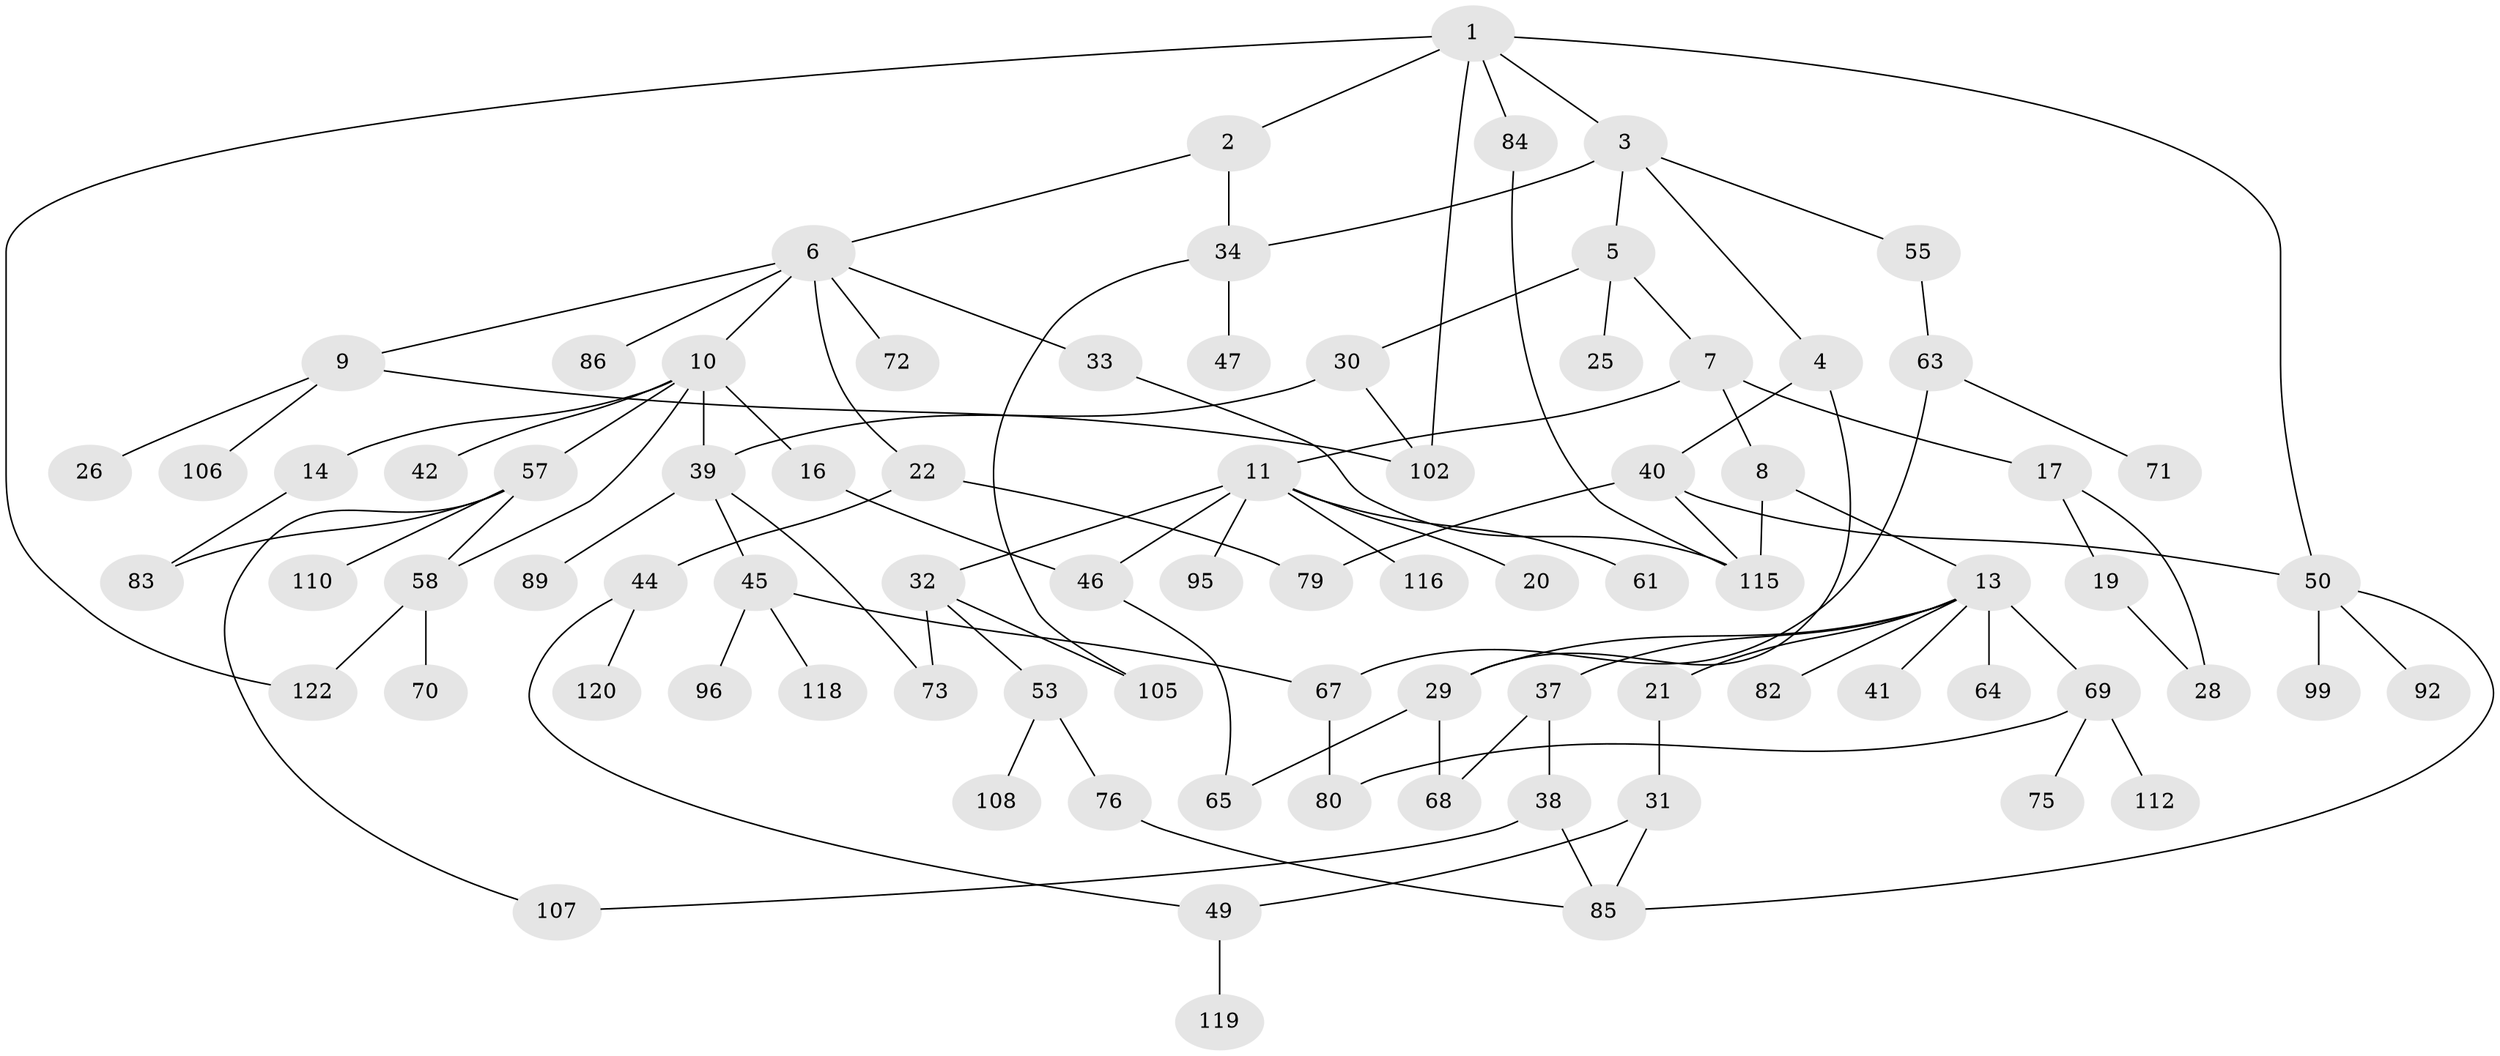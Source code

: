 // original degree distribution, {3: 0.17886178861788618, 5: 0.06504065040650407, 2: 0.2764227642276423, 4: 0.12195121951219512, 7: 0.016260162601626018, 6: 0.016260162601626018, 1: 0.3252032520325203}
// Generated by graph-tools (version 1.1) at 2025/41/03/06/25 10:41:30]
// undirected, 82 vertices, 107 edges
graph export_dot {
graph [start="1"]
  node [color=gray90,style=filled];
  1 [super="+56"];
  2;
  3 [super="+15"];
  4 [super="+35"];
  5 [super="+27"];
  6 [super="+23"];
  7 [super="+48"];
  8;
  9 [super="+43"];
  10 [super="+12"];
  11 [super="+18"];
  13 [super="+24"];
  14 [super="+52"];
  16 [super="+66"];
  17 [super="+98"];
  19;
  20;
  21;
  22;
  25 [super="+81"];
  26 [super="+101"];
  28;
  29;
  30 [super="+111"];
  31 [super="+36"];
  32 [super="+51"];
  33;
  34 [super="+59"];
  37;
  38 [super="+94"];
  39 [super="+88"];
  40 [super="+78"];
  41 [super="+74"];
  42;
  44 [super="+113"];
  45 [super="+77"];
  46 [super="+93"];
  47;
  49;
  50 [super="+60"];
  53 [super="+54"];
  55;
  57 [super="+90"];
  58 [super="+62"];
  61;
  63 [super="+109"];
  64;
  65;
  67 [super="+104"];
  68 [super="+123"];
  69 [super="+100"];
  70 [super="+91"];
  71;
  72 [super="+97"];
  73 [super="+103"];
  75;
  76;
  79;
  80 [super="+87"];
  82;
  83 [super="+117"];
  84 [super="+114"];
  85;
  86;
  89;
  92;
  95;
  96;
  99;
  102 [super="+121"];
  105;
  106;
  107;
  108;
  110;
  112;
  115;
  116;
  118;
  119;
  120;
  122;
  1 -- 2;
  1 -- 3;
  1 -- 50;
  1 -- 84;
  1 -- 102;
  1 -- 122;
  2 -- 6;
  2 -- 34;
  3 -- 4;
  3 -- 5;
  3 -- 34;
  3 -- 55;
  4 -- 40;
  4 -- 29;
  5 -- 7;
  5 -- 25;
  5 -- 30;
  6 -- 9;
  6 -- 10;
  6 -- 22;
  6 -- 72;
  6 -- 33;
  6 -- 86;
  7 -- 8;
  7 -- 11;
  7 -- 17;
  8 -- 13;
  8 -- 115;
  9 -- 26;
  9 -- 106;
  9 -- 102;
  10 -- 14;
  10 -- 16;
  10 -- 39 [weight=2];
  10 -- 58;
  10 -- 57;
  10 -- 42;
  11 -- 20;
  11 -- 32;
  11 -- 46;
  11 -- 116;
  11 -- 61 [weight=2];
  11 -- 95;
  13 -- 21;
  13 -- 37;
  13 -- 41;
  13 -- 69;
  13 -- 64;
  13 -- 82;
  13 -- 29;
  14 -- 83;
  16 -- 46;
  17 -- 19;
  17 -- 28;
  19 -- 28;
  21 -- 31;
  22 -- 44;
  22 -- 79;
  29 -- 65;
  29 -- 68;
  30 -- 39;
  30 -- 102;
  31 -- 49;
  31 -- 85;
  32 -- 53;
  32 -- 73;
  32 -- 105;
  33 -- 115;
  34 -- 47;
  34 -- 105;
  37 -- 38;
  37 -- 68;
  38 -- 85;
  38 -- 107;
  39 -- 45;
  39 -- 89;
  39 -- 73;
  40 -- 50;
  40 -- 115;
  40 -- 79;
  44 -- 120;
  44 -- 49;
  45 -- 118;
  45 -- 96;
  45 -- 67;
  46 -- 65;
  49 -- 119;
  50 -- 85;
  50 -- 92;
  50 -- 99;
  53 -- 76;
  53 -- 108;
  55 -- 63;
  57 -- 83;
  57 -- 58;
  57 -- 107;
  57 -- 110;
  58 -- 70;
  58 -- 122;
  63 -- 67;
  63 -- 71;
  67 -- 80;
  69 -- 75;
  69 -- 80;
  69 -- 112;
  76 -- 85;
  84 -- 115;
}
